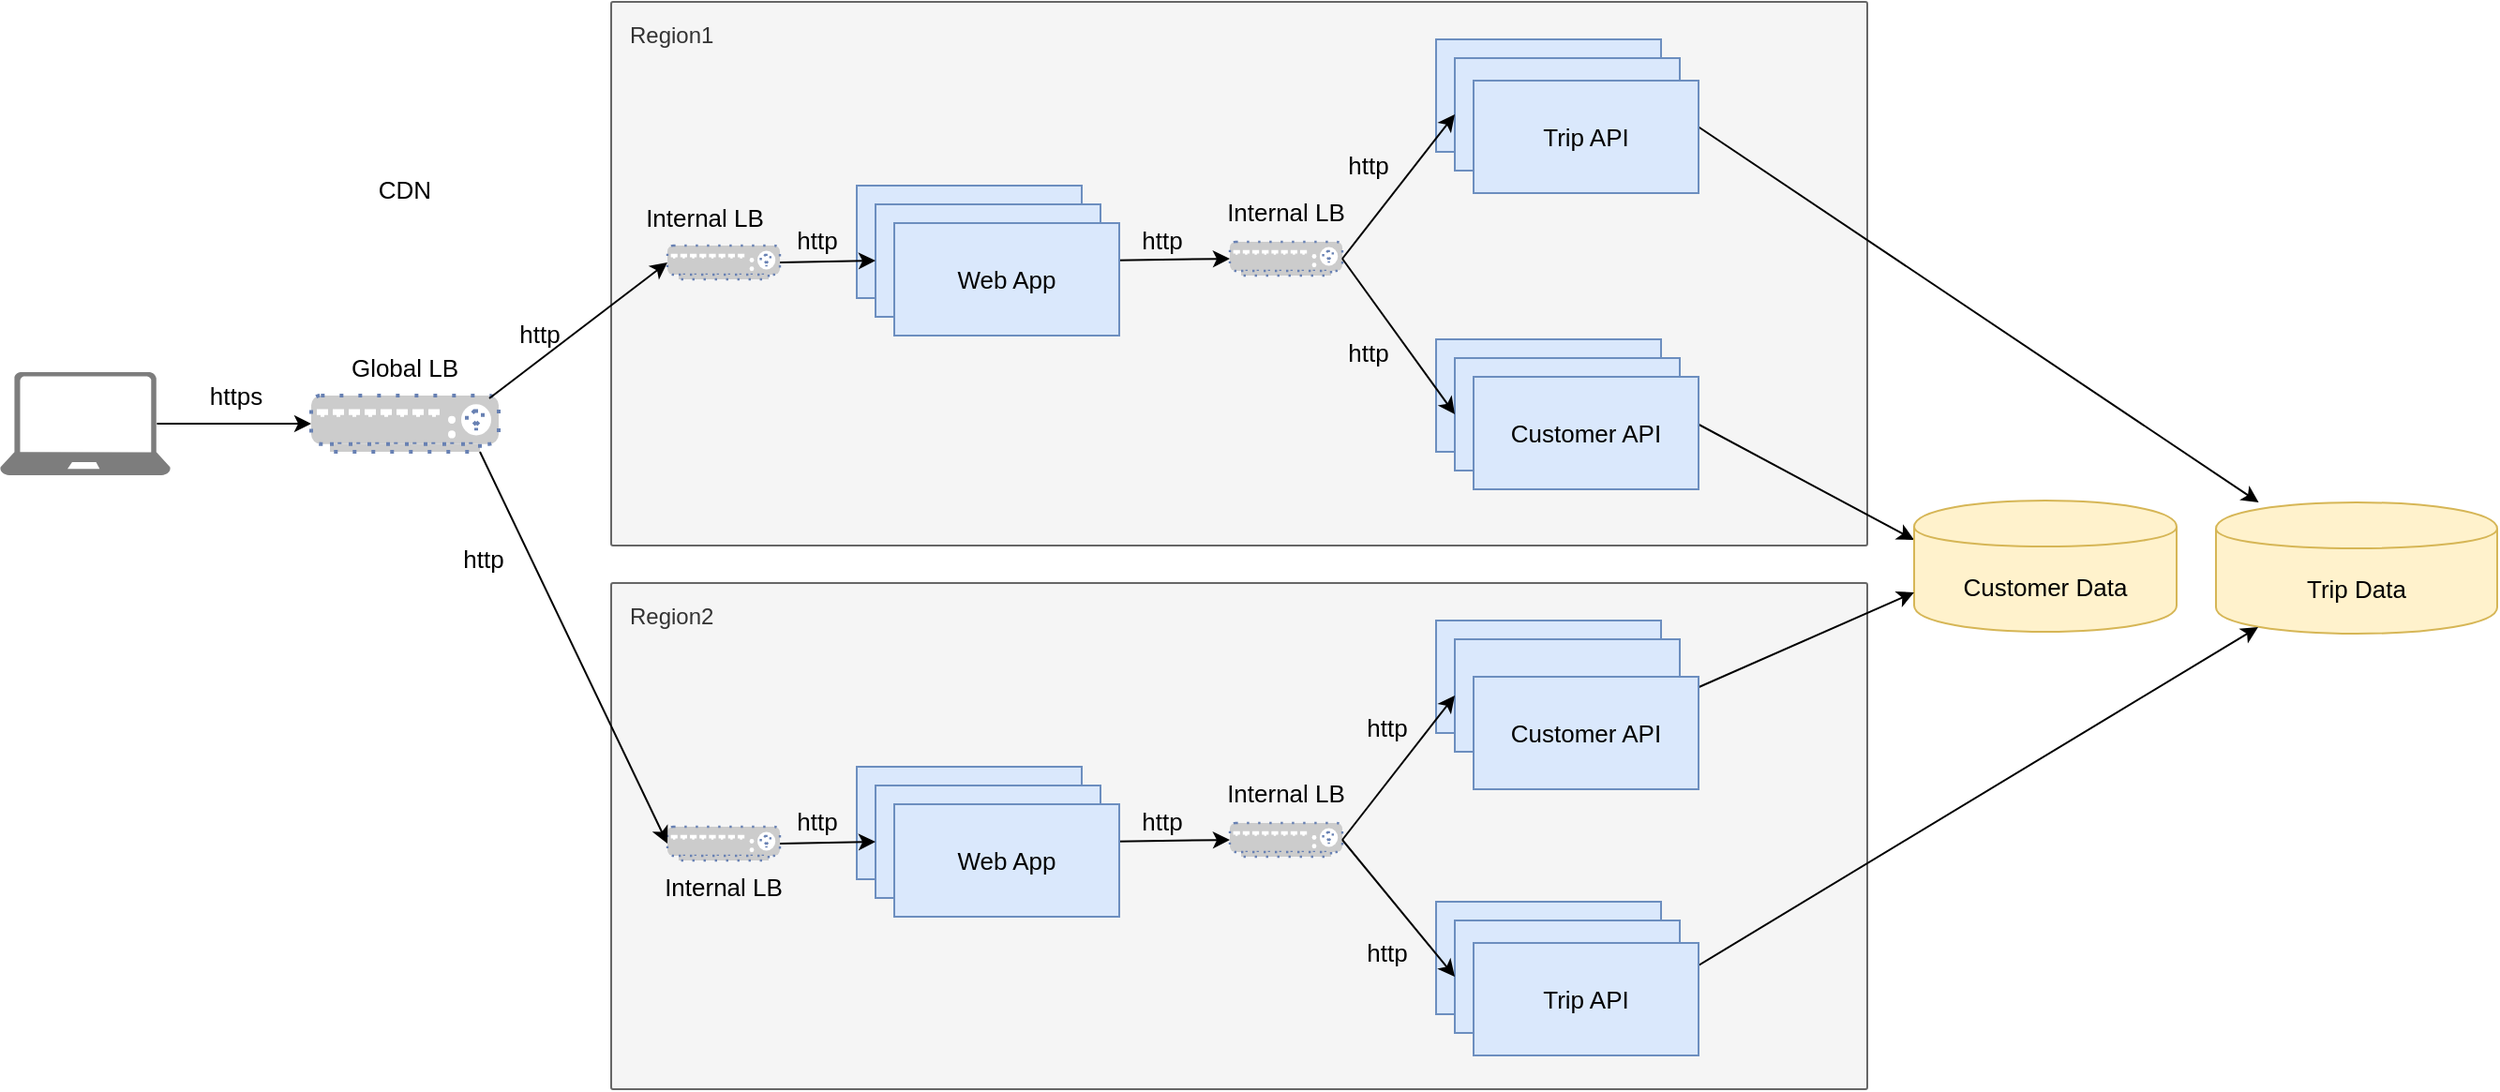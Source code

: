<mxfile pages="2" version="11.2.4" type="github"><diagram id="srGy0C1KCGIiali04cpO" name="Page-1"><mxGraphModel dx="1352" dy="783" grid="1" gridSize="10" guides="1" tooltips="1" connect="1" arrows="1" fold="1" page="1" pageScale="1" pageWidth="850" pageHeight="1100" math="0" shadow="0"><root><mxCell id="0"/><mxCell id="1" parent="0"/><mxCell id="KR7yI7wQcD8ZDwXVtU_Y-67" value="Trip Data" style="shape=cylinder;whiteSpace=wrap;html=1;boundedLbl=1;backgroundOutline=1;fontSize=13;fillColor=#fff2cc;strokeColor=#d6b656;" parent="1" vertex="1"><mxGeometry x="1216" y="317" width="150" height="70" as="geometry"/></mxCell><mxCell id="KR7yI7wQcD8ZDwXVtU_Y-27" style="edgeStyle=none;rounded=0;orthogonalLoop=1;jettySize=auto;html=1;exitX=0.92;exitY=0.5;exitDx=0;exitDy=0;exitPerimeter=0;entryX=0;entryY=0.5;entryDx=0;entryDy=0;entryPerimeter=0;fontSize=13;" parent="1" source="KR7yI7wQcD8ZDwXVtU_Y-8" target="KR7yI7wQcD8ZDwXVtU_Y-18" edge="1"><mxGeometry relative="1" as="geometry"/></mxCell><mxCell id="KR7yI7wQcD8ZDwXVtU_Y-8" value="" style="pointerEvents=1;shadow=0;dashed=0;html=1;strokeColor=none;labelPosition=center;verticalLabelPosition=bottom;verticalAlign=top;align=center;shape=mxgraph.azure.laptop;fillColor=#7D7D7D;" parent="1" vertex="1"><mxGeometry x="34" y="247.5" width="91" height="55" as="geometry"/></mxCell><mxCell id="KR7yI7wQcD8ZDwXVtU_Y-16" value="Region1" style="points=[[0,0,0],[0.25,0,0],[0.5,0,0],[0.75,0,0],[1,0,0],[1,0.25,0],[1,0.5,0],[1,0.75,0],[1,1,0],[0.75,1,0],[0.5,1,0],[0.25,1,0],[0,1,0],[0,0.75,0],[0,0.5,0],[0,0.25,0]];rounded=1;absoluteArcSize=1;arcSize=2;html=1;strokeColor=#666666;shadow=0;dashed=0;fontSize=12;fontColor=#333333;align=left;verticalAlign=top;spacing=10;spacingTop=-4;fillColor=#f5f5f5;dashPattern=1 4;" parent="1" vertex="1"><mxGeometry x="360" y="50" width="670" height="290" as="geometry"/></mxCell><mxCell id="KR7yI7wQcD8ZDwXVtU_Y-18" value="" style="fontColor=#0066CC;verticalAlign=top;verticalLabelPosition=bottom;labelPosition=center;align=center;html=1;outlineConnect=0;fillColor=#CCCCCC;strokeColor=#6881B3;gradientColor=none;gradientDirection=north;strokeWidth=2;shape=mxgraph.networks.load_balancer;dashed=1;dashPattern=1 4;" parent="1" vertex="1"><mxGeometry x="200" y="260" width="100" height="30" as="geometry"/></mxCell><mxCell id="KR7yI7wQcD8ZDwXVtU_Y-22" value="" style="shape=image;html=1;verticalAlign=top;verticalLabelPosition=bottom;labelBackgroundColor=#ffffff;imageAspect=0;aspect=fixed;image=https://cdn2.iconfinder.com/data/icons/whcompare-servers-web-hosting/50/cdn-128.png;dashed=1;dashPattern=1 4;fontSize=13;" parent="1" vertex="1"><mxGeometry x="220" y="160" width="60" height="60" as="geometry"/></mxCell><mxCell id="KR7yI7wQcD8ZDwXVtU_Y-23" value="CDN" style="text;html=1;strokeColor=none;fillColor=none;align=center;verticalAlign=middle;whiteSpace=wrap;rounded=0;dashed=1;dashPattern=1 4;fontSize=13;" parent="1" vertex="1"><mxGeometry x="230" y="140" width="40" height="20" as="geometry"/></mxCell><mxCell id="KR7yI7wQcD8ZDwXVtU_Y-24" value="Global LB" style="text;html=1;strokeColor=none;fillColor=none;align=center;verticalAlign=middle;whiteSpace=wrap;rounded=0;dashed=1;dashPattern=1 4;fontSize=13;" parent="1" vertex="1"><mxGeometry x="210" y="235" width="80" height="20" as="geometry"/></mxCell><mxCell id="KR7yI7wQcD8ZDwXVtU_Y-25" value="Web App" style="rounded=0;whiteSpace=wrap;html=1;fontSize=13;fillColor=#dae8fc;strokeColor=#6c8ebf;" parent="1" vertex="1"><mxGeometry x="491" y="148" width="120" height="60" as="geometry"/></mxCell><mxCell id="KR7yI7wQcD8ZDwXVtU_Y-30" value="https" style="text;html=1;strokeColor=none;fillColor=none;align=center;verticalAlign=middle;whiteSpace=wrap;rounded=0;dashed=1;dashPattern=1 4;fontSize=13;" parent="1" vertex="1"><mxGeometry x="140" y="250" width="40" height="20" as="geometry"/></mxCell><mxCell id="KR7yI7wQcD8ZDwXVtU_Y-48" style="edgeStyle=none;rounded=0;orthogonalLoop=1;jettySize=auto;html=1;exitX=1;exitY=0.5;exitDx=0;exitDy=0;entryX=0;entryY=0.5;entryDx=0;entryDy=0;entryPerimeter=0;fontSize=13;" parent="1" source="KR7yI7wQcD8ZDwXVtU_Y-32" target="KR7yI7wQcD8ZDwXVtU_Y-47" edge="1"><mxGeometry relative="1" as="geometry"/></mxCell><mxCell id="KR7yI7wQcD8ZDwXVtU_Y-32" value="Web App" style="rounded=0;whiteSpace=wrap;html=1;fontSize=13;fillColor=#dae8fc;strokeColor=#6c8ebf;" parent="1" vertex="1"><mxGeometry x="501" y="158" width="120" height="60" as="geometry"/></mxCell><mxCell id="KR7yI7wQcD8ZDwXVtU_Y-33" value="Web App" style="rounded=0;whiteSpace=wrap;html=1;fontSize=13;fillColor=#dae8fc;strokeColor=#6c8ebf;" parent="1" vertex="1"><mxGeometry x="511" y="168" width="120" height="60" as="geometry"/></mxCell><mxCell id="KR7yI7wQcD8ZDwXVtU_Y-34" style="edgeStyle=none;rounded=0;orthogonalLoop=1;jettySize=auto;html=1;exitX=0.95;exitY=0.05;exitDx=0;exitDy=0;exitPerimeter=0;fontSize=13;entryX=0;entryY=0.5;entryDx=0;entryDy=0;entryPerimeter=0;" parent="1" source="KR7yI7wQcD8ZDwXVtU_Y-18" target="KR7yI7wQcD8ZDwXVtU_Y-44" edge="1"><mxGeometry relative="1" as="geometry"><mxPoint x="320" y="190" as="targetPoint"/></mxGeometry></mxCell><mxCell id="KR7yI7wQcD8ZDwXVtU_Y-40" value="http" style="text;html=1;strokeColor=none;fillColor=none;align=center;verticalAlign=middle;whiteSpace=wrap;rounded=0;dashed=1;dashPattern=1 4;fontSize=13;" parent="1" vertex="1"><mxGeometry x="302" y="217" width="40" height="20" as="geometry"/></mxCell><mxCell id="KR7yI7wQcD8ZDwXVtU_Y-46" style="edgeStyle=none;rounded=0;orthogonalLoop=1;jettySize=auto;html=1;exitX=1;exitY=0.5;exitDx=0;exitDy=0;exitPerimeter=0;entryX=0;entryY=0.5;entryDx=0;entryDy=0;fontSize=13;" parent="1" source="KR7yI7wQcD8ZDwXVtU_Y-44" target="KR7yI7wQcD8ZDwXVtU_Y-32" edge="1"><mxGeometry relative="1" as="geometry"/></mxCell><mxCell id="KR7yI7wQcD8ZDwXVtU_Y-44" value="" style="fontColor=#0066CC;verticalAlign=top;verticalLabelPosition=bottom;labelPosition=center;align=center;html=1;outlineConnect=0;fillColor=#CCCCCC;strokeColor=#6881B3;gradientColor=none;gradientDirection=north;strokeWidth=2;shape=mxgraph.networks.load_balancer;dashed=1;dashPattern=1 4;" parent="1" vertex="1"><mxGeometry x="390" y="180" width="60" height="18" as="geometry"/></mxCell><mxCell id="KR7yI7wQcD8ZDwXVtU_Y-47" value="" style="fontColor=#0066CC;verticalAlign=top;verticalLabelPosition=bottom;labelPosition=center;align=center;html=1;outlineConnect=0;fillColor=#CCCCCC;strokeColor=#6881B3;gradientColor=none;gradientDirection=north;strokeWidth=2;shape=mxgraph.networks.load_balancer;dashed=1;dashPattern=1 4;" parent="1" vertex="1"><mxGeometry x="690" y="178" width="60" height="18" as="geometry"/></mxCell><mxCell id="KR7yI7wQcD8ZDwXVtU_Y-49" value="" style="rounded=0;whiteSpace=wrap;html=1;fontSize=13;fillColor=#dae8fc;strokeColor=#6c8ebf;" parent="1" vertex="1"><mxGeometry x="800" y="70" width="120" height="60" as="geometry"/></mxCell><mxCell id="KR7yI7wQcD8ZDwXVtU_Y-50" value="" style="rounded=0;whiteSpace=wrap;html=1;fontSize=13;fillColor=#dae8fc;strokeColor=#6c8ebf;" parent="1" vertex="1"><mxGeometry x="810" y="80" width="120" height="60" as="geometry"/></mxCell><mxCell id="KR7yI7wQcD8ZDwXVtU_Y-52" value="http" style="text;html=1;strokeColor=none;fillColor=none;align=center;verticalAlign=middle;whiteSpace=wrap;rounded=0;dashed=1;dashPattern=1 4;fontSize=13;" parent="1" vertex="1"><mxGeometry x="450" y="167" width="40" height="20" as="geometry"/></mxCell><mxCell id="KR7yI7wQcD8ZDwXVtU_Y-53" value="http" style="text;html=1;strokeColor=none;fillColor=none;align=center;verticalAlign=middle;whiteSpace=wrap;rounded=0;dashed=1;dashPattern=1 4;fontSize=13;" parent="1" vertex="1"><mxGeometry x="634" y="167" width="40" height="20" as="geometry"/></mxCell><mxCell id="KR7yI7wQcD8ZDwXVtU_Y-54" value="Internal LB" style="text;html=1;strokeColor=none;fillColor=none;align=center;verticalAlign=middle;whiteSpace=wrap;rounded=0;fontSize=13;" parent="1" vertex="1"><mxGeometry x="370" y="155" width="80" height="20" as="geometry"/></mxCell><mxCell id="KR7yI7wQcD8ZDwXVtU_Y-55" value="Internal LB" style="text;html=1;strokeColor=none;fillColor=none;align=center;verticalAlign=middle;whiteSpace=wrap;rounded=0;fontSize=13;" parent="1" vertex="1"><mxGeometry x="680" y="152" width="80" height="20" as="geometry"/></mxCell><mxCell id="KR7yI7wQcD8ZDwXVtU_Y-57" value="" style="rounded=0;whiteSpace=wrap;html=1;fontSize=13;fillColor=#dae8fc;strokeColor=#6c8ebf;" parent="1" vertex="1"><mxGeometry x="800" y="230" width="120" height="60" as="geometry"/></mxCell><mxCell id="KR7yI7wQcD8ZDwXVtU_Y-72" style="rounded=0;orthogonalLoop=1;jettySize=auto;elbow=vertical;html=1;exitX=1;exitY=0.5;exitDx=0;exitDy=0;entryX=0;entryY=0.3;entryDx=0;entryDy=0;fontSize=13;" parent="1" source="KR7yI7wQcD8ZDwXVtU_Y-58" target="KR7yI7wQcD8ZDwXVtU_Y-68" edge="1"><mxGeometry relative="1" as="geometry"/></mxCell><mxCell id="KR7yI7wQcD8ZDwXVtU_Y-58" value="" style="rounded=0;whiteSpace=wrap;html=1;fontSize=13;fillColor=#dae8fc;strokeColor=#6c8ebf;" parent="1" vertex="1"><mxGeometry x="810" y="240" width="120" height="60" as="geometry"/></mxCell><mxCell id="KR7yI7wQcD8ZDwXVtU_Y-59" value="Customer API" style="rounded=0;whiteSpace=wrap;html=1;fontSize=13;fillColor=#dae8fc;strokeColor=#6c8ebf;" parent="1" vertex="1"><mxGeometry x="820" y="250" width="120" height="60" as="geometry"/></mxCell><mxCell id="KR7yI7wQcD8ZDwXVtU_Y-61" value="http" style="text;html=1;strokeColor=none;fillColor=none;align=center;verticalAlign=middle;whiteSpace=wrap;rounded=0;dashed=1;dashPattern=1 4;fontSize=13;" parent="1" vertex="1"><mxGeometry x="744" y="127" width="40" height="20" as="geometry"/></mxCell><mxCell id="KR7yI7wQcD8ZDwXVtU_Y-62" value="http" style="text;html=1;strokeColor=none;fillColor=none;align=center;verticalAlign=middle;whiteSpace=wrap;rounded=0;dashed=1;dashPattern=1 4;fontSize=13;" parent="1" vertex="1"><mxGeometry x="744" y="227" width="40" height="20" as="geometry"/></mxCell><mxCell id="KR7yI7wQcD8ZDwXVtU_Y-56" style="edgeStyle=none;rounded=0;orthogonalLoop=1;jettySize=auto;html=1;exitX=1;exitY=0.5;exitDx=0;exitDy=0;exitPerimeter=0;entryX=0;entryY=0.5;entryDx=0;entryDy=0;fontSize=13;" parent="1" source="KR7yI7wQcD8ZDwXVtU_Y-47" target="KR7yI7wQcD8ZDwXVtU_Y-50" edge="1"><mxGeometry relative="1" as="geometry"/></mxCell><mxCell id="KR7yI7wQcD8ZDwXVtU_Y-60" style="edgeStyle=none;rounded=0;orthogonalLoop=1;jettySize=auto;html=1;exitX=1;exitY=0.5;exitDx=0;exitDy=0;exitPerimeter=0;entryX=0;entryY=0.5;entryDx=0;entryDy=0;fontSize=13;" parent="1" source="KR7yI7wQcD8ZDwXVtU_Y-47" target="KR7yI7wQcD8ZDwXVtU_Y-58" edge="1"><mxGeometry relative="1" as="geometry"/></mxCell><mxCell id="KR7yI7wQcD8ZDwXVtU_Y-66" style="rounded=0;orthogonalLoop=1;jettySize=auto;html=1;exitX=1;exitY=0.5;exitDx=0;exitDy=0;fontSize=13;elbow=vertical;" parent="1" source="KR7yI7wQcD8ZDwXVtU_Y-50" target="KR7yI7wQcD8ZDwXVtU_Y-67" edge="1"><mxGeometry relative="1" as="geometry"><mxPoint x="1310" y="112" as="targetPoint"/></mxGeometry></mxCell><mxCell id="KR7yI7wQcD8ZDwXVtU_Y-51" value="Trip API" style="rounded=0;whiteSpace=wrap;html=1;fontSize=13;fillColor=#dae8fc;strokeColor=#6c8ebf;" parent="1" vertex="1"><mxGeometry x="820" y="92" width="120" height="60" as="geometry"/></mxCell><mxCell id="KR7yI7wQcD8ZDwXVtU_Y-68" value="Customer Data" style="shape=cylinder;whiteSpace=wrap;html=1;boundedLbl=1;backgroundOutline=1;fontSize=13;fillColor=#fff2cc;strokeColor=#d6b656;" parent="1" vertex="1"><mxGeometry x="1055" y="316" width="140" height="70" as="geometry"/></mxCell><mxCell id="KR7yI7wQcD8ZDwXVtU_Y-75" value="Region2" style="points=[[0,0,0],[0.25,0,0],[0.5,0,0],[0.75,0,0],[1,0,0],[1,0.25,0],[1,0.5,0],[1,0.75,0],[1,1,0],[0.75,1,0],[0.5,1,0],[0.25,1,0],[0,1,0],[0,0.75,0],[0,0.5,0],[0,0.25,0]];rounded=1;absoluteArcSize=1;arcSize=2;html=1;strokeColor=#666666;shadow=0;dashed=0;fontSize=12;fontColor=#333333;align=left;verticalAlign=top;spacing=10;spacingTop=-4;fillColor=#f5f5f5;dashPattern=1 4;" parent="1" vertex="1"><mxGeometry x="360" y="360" width="670" height="270" as="geometry"/></mxCell><mxCell id="KR7yI7wQcD8ZDwXVtU_Y-76" value="Web App" style="rounded=0;whiteSpace=wrap;html=1;fontSize=13;fillColor=#dae8fc;strokeColor=#6c8ebf;" parent="1" vertex="1"><mxGeometry x="491" y="458" width="120" height="60" as="geometry"/></mxCell><mxCell id="KR7yI7wQcD8ZDwXVtU_Y-77" style="edgeStyle=none;rounded=0;orthogonalLoop=1;jettySize=auto;html=1;exitX=1;exitY=0.5;exitDx=0;exitDy=0;entryX=0;entryY=0.5;entryDx=0;entryDy=0;entryPerimeter=0;fontSize=13;" parent="1" source="KR7yI7wQcD8ZDwXVtU_Y-78" target="KR7yI7wQcD8ZDwXVtU_Y-82" edge="1"><mxGeometry relative="1" as="geometry"/></mxCell><mxCell id="KR7yI7wQcD8ZDwXVtU_Y-78" value="Web App" style="rounded=0;whiteSpace=wrap;html=1;fontSize=13;fillColor=#dae8fc;strokeColor=#6c8ebf;" parent="1" vertex="1"><mxGeometry x="501" y="468" width="120" height="60" as="geometry"/></mxCell><mxCell id="KR7yI7wQcD8ZDwXVtU_Y-79" value="Web App" style="rounded=0;whiteSpace=wrap;html=1;fontSize=13;fillColor=#dae8fc;strokeColor=#6c8ebf;" parent="1" vertex="1"><mxGeometry x="511" y="478" width="120" height="60" as="geometry"/></mxCell><mxCell id="KR7yI7wQcD8ZDwXVtU_Y-80" style="edgeStyle=none;rounded=0;orthogonalLoop=1;jettySize=auto;html=1;exitX=1;exitY=0.5;exitDx=0;exitDy=0;exitPerimeter=0;entryX=0;entryY=0.5;entryDx=0;entryDy=0;fontSize=13;" parent="1" source="KR7yI7wQcD8ZDwXVtU_Y-81" target="KR7yI7wQcD8ZDwXVtU_Y-78" edge="1"><mxGeometry relative="1" as="geometry"/></mxCell><mxCell id="KR7yI7wQcD8ZDwXVtU_Y-81" value="" style="fontColor=#0066CC;verticalAlign=top;verticalLabelPosition=bottom;labelPosition=center;align=center;html=1;outlineConnect=0;fillColor=#CCCCCC;strokeColor=#6881B3;gradientColor=none;gradientDirection=north;strokeWidth=2;shape=mxgraph.networks.load_balancer;dashed=1;dashPattern=1 4;" parent="1" vertex="1"><mxGeometry x="390" y="490" width="60" height="18" as="geometry"/></mxCell><mxCell id="KR7yI7wQcD8ZDwXVtU_Y-82" value="" style="fontColor=#0066CC;verticalAlign=top;verticalLabelPosition=bottom;labelPosition=center;align=center;html=1;outlineConnect=0;fillColor=#CCCCCC;strokeColor=#6881B3;gradientColor=none;gradientDirection=north;strokeWidth=2;shape=mxgraph.networks.load_balancer;dashed=1;dashPattern=1 4;" parent="1" vertex="1"><mxGeometry x="690" y="488" width="60" height="18" as="geometry"/></mxCell><mxCell id="KR7yI7wQcD8ZDwXVtU_Y-83" value="" style="rounded=0;whiteSpace=wrap;html=1;fontSize=13;fillColor=#dae8fc;strokeColor=#6c8ebf;" parent="1" vertex="1"><mxGeometry x="800" y="530" width="120" height="60" as="geometry"/></mxCell><mxCell id="KR7yI7wQcD8ZDwXVtU_Y-98" style="rounded=0;orthogonalLoop=1;jettySize=auto;elbow=vertical;html=1;exitX=1;exitY=0.5;exitDx=0;exitDy=0;entryX=0.15;entryY=0.95;entryDx=0;entryDy=0;fontSize=13;entryPerimeter=0;" parent="1" source="KR7yI7wQcD8ZDwXVtU_Y-84" target="KR7yI7wQcD8ZDwXVtU_Y-67" edge="1"><mxGeometry relative="1" as="geometry"/></mxCell><mxCell id="KR7yI7wQcD8ZDwXVtU_Y-84" value="" style="rounded=0;whiteSpace=wrap;html=1;fontSize=13;fillColor=#dae8fc;strokeColor=#6c8ebf;" parent="1" vertex="1"><mxGeometry x="810" y="540" width="120" height="60" as="geometry"/></mxCell><mxCell id="KR7yI7wQcD8ZDwXVtU_Y-85" value="http" style="text;html=1;strokeColor=none;fillColor=none;align=center;verticalAlign=middle;whiteSpace=wrap;rounded=0;dashed=1;dashPattern=1 4;fontSize=13;" parent="1" vertex="1"><mxGeometry x="450" y="477" width="40" height="20" as="geometry"/></mxCell><mxCell id="KR7yI7wQcD8ZDwXVtU_Y-86" value="http" style="text;html=1;strokeColor=none;fillColor=none;align=center;verticalAlign=middle;whiteSpace=wrap;rounded=0;dashed=1;dashPattern=1 4;fontSize=13;" parent="1" vertex="1"><mxGeometry x="634" y="477" width="40" height="20" as="geometry"/></mxCell><mxCell id="KR7yI7wQcD8ZDwXVtU_Y-87" value="Internal LB" style="text;html=1;strokeColor=none;fillColor=none;align=center;verticalAlign=middle;whiteSpace=wrap;rounded=0;fontSize=13;" parent="1" vertex="1"><mxGeometry x="380" y="512" width="80" height="20" as="geometry"/></mxCell><mxCell id="KR7yI7wQcD8ZDwXVtU_Y-88" value="Internal LB" style="text;html=1;strokeColor=none;fillColor=none;align=center;verticalAlign=middle;whiteSpace=wrap;rounded=0;fontSize=13;" parent="1" vertex="1"><mxGeometry x="680" y="462" width="80" height="20" as="geometry"/></mxCell><mxCell id="KR7yI7wQcD8ZDwXVtU_Y-89" value="" style="rounded=0;whiteSpace=wrap;html=1;fontSize=13;fillColor=#dae8fc;strokeColor=#6c8ebf;" parent="1" vertex="1"><mxGeometry x="800" y="380" width="120" height="60" as="geometry"/></mxCell><mxCell id="KR7yI7wQcD8ZDwXVtU_Y-90" style="rounded=0;orthogonalLoop=1;jettySize=auto;elbow=vertical;html=1;exitX=1;exitY=0.5;exitDx=0;exitDy=0;entryX=0;entryY=0.7;entryDx=0;entryDy=0;fontSize=13;" parent="1" source="KR7yI7wQcD8ZDwXVtU_Y-91" edge="1" target="KR7yI7wQcD8ZDwXVtU_Y-68"><mxGeometry relative="1" as="geometry"><mxPoint x="1060" y="420" as="targetPoint"/></mxGeometry></mxCell><mxCell id="KR7yI7wQcD8ZDwXVtU_Y-91" value="" style="rounded=0;whiteSpace=wrap;html=1;fontSize=13;fillColor=#dae8fc;strokeColor=#6c8ebf;" parent="1" vertex="1"><mxGeometry x="810" y="390" width="120" height="60" as="geometry"/></mxCell><mxCell id="KR7yI7wQcD8ZDwXVtU_Y-92" value="Customer API" style="rounded=0;whiteSpace=wrap;html=1;fontSize=13;fillColor=#dae8fc;strokeColor=#6c8ebf;" parent="1" vertex="1"><mxGeometry x="820" y="410" width="120" height="60" as="geometry"/></mxCell><mxCell id="KR7yI7wQcD8ZDwXVtU_Y-93" value="http" style="text;html=1;strokeColor=none;fillColor=none;align=center;verticalAlign=middle;whiteSpace=wrap;rounded=0;dashed=1;dashPattern=1 4;fontSize=13;" parent="1" vertex="1"><mxGeometry x="754" y="547" width="40" height="20" as="geometry"/></mxCell><mxCell id="KR7yI7wQcD8ZDwXVtU_Y-94" value="http" style="text;html=1;strokeColor=none;fillColor=none;align=center;verticalAlign=middle;whiteSpace=wrap;rounded=0;dashed=1;dashPattern=1 4;fontSize=13;" parent="1" vertex="1"><mxGeometry x="754" y="427" width="40" height="20" as="geometry"/></mxCell><mxCell id="KR7yI7wQcD8ZDwXVtU_Y-95" style="edgeStyle=none;rounded=0;orthogonalLoop=1;jettySize=auto;html=1;exitX=1;exitY=0.5;exitDx=0;exitDy=0;exitPerimeter=0;entryX=0;entryY=0.5;entryDx=0;entryDy=0;fontSize=13;" parent="1" source="KR7yI7wQcD8ZDwXVtU_Y-82" target="KR7yI7wQcD8ZDwXVtU_Y-84" edge="1"><mxGeometry relative="1" as="geometry"/></mxCell><mxCell id="KR7yI7wQcD8ZDwXVtU_Y-96" style="edgeStyle=none;rounded=0;orthogonalLoop=1;jettySize=auto;html=1;exitX=1;exitY=0.5;exitDx=0;exitDy=0;exitPerimeter=0;entryX=0;entryY=0.5;entryDx=0;entryDy=0;fontSize=13;" parent="1" source="KR7yI7wQcD8ZDwXVtU_Y-82" target="KR7yI7wQcD8ZDwXVtU_Y-91" edge="1"><mxGeometry relative="1" as="geometry"/></mxCell><mxCell id="KR7yI7wQcD8ZDwXVtU_Y-97" value="Trip API" style="rounded=0;whiteSpace=wrap;html=1;fontSize=13;fillColor=#dae8fc;strokeColor=#6c8ebf;" parent="1" vertex="1"><mxGeometry x="820" y="552" width="120" height="60" as="geometry"/></mxCell><mxCell id="KR7yI7wQcD8ZDwXVtU_Y-99" style="rounded=0;orthogonalLoop=1;jettySize=auto;elbow=vertical;html=1;exitX=0.9;exitY=1;exitDx=0;exitDy=0;exitPerimeter=0;entryX=0;entryY=0.5;entryDx=0;entryDy=0;entryPerimeter=0;fontSize=13;" parent="1" source="KR7yI7wQcD8ZDwXVtU_Y-18" target="KR7yI7wQcD8ZDwXVtU_Y-81" edge="1"><mxGeometry relative="1" as="geometry"/></mxCell><mxCell id="KR7yI7wQcD8ZDwXVtU_Y-100" value="http" style="text;html=1;strokeColor=none;fillColor=none;align=center;verticalAlign=middle;whiteSpace=wrap;rounded=0;dashed=1;dashPattern=1 4;fontSize=13;" parent="1" vertex="1"><mxGeometry x="272" y="337" width="40" height="20" as="geometry"/></mxCell></root></mxGraphModel></diagram><diagram id="KIAuB_K0wEiPjuBz1VgH" name="Page-2"><mxGraphModel dx="277" dy="653" grid="1" gridSize="10" guides="1" tooltips="1" connect="1" arrows="1" fold="1" page="1" pageScale="1" pageWidth="850" pageHeight="1100" math="0" shadow="0"><root><mxCell id="XXIEaziTCkxGmzIZSNWI-0"/><mxCell id="XXIEaziTCkxGmzIZSNWI-1" parent="XXIEaziTCkxGmzIZSNWI-0"/><mxCell id="-nlEErn3rjYigXdJKppZ-23" value="Region2" style="points=[[0,0,0],[0.25,0,0],[0.5,0,0],[0.75,0,0],[1,0,0],[1,0.25,0],[1,0.5,0],[1,0.75,0],[1,1,0],[0.75,1,0],[0.5,1,0],[0.25,1,0],[0,1,0],[0,0.75,0],[0,0.5,0],[0,0.25,0]];rounded=1;absoluteArcSize=1;arcSize=2;html=1;strokeColor=#666666;shadow=0;dashed=0;fontSize=12;fontColor=#333333;align=left;verticalAlign=top;spacing=10;spacingTop=-4;fillColor=#f5f5f5;" vertex="1" parent="XXIEaziTCkxGmzIZSNWI-1"><mxGeometry x="1260" y="520" width="970" height="348" as="geometry"/></mxCell><mxCell id="-nlEErn3rjYigXdJKppZ-24" value="" style="shape=cylinder;whiteSpace=wrap;html=1;boundedLbl=1;backgroundOutline=1;fontSize=13;rotation=90;fillColor=#ffe6cc;strokeColor=#d79b00;" vertex="1" parent="XXIEaziTCkxGmzIZSNWI-1"><mxGeometry x="1965" y="663" width="30" height="90" as="geometry"/></mxCell><mxCell id="-nlEErn3rjYigXdJKppZ-25" value="Trip Changes Handlers" style="rounded=0;whiteSpace=wrap;html=1;movable=1;resizable=1;rotatable=1;deletable=1;editable=1;connectable=1;fillColor=#dae8fc;strokeColor=#6c8ebf;" vertex="1" parent="XXIEaziTCkxGmzIZSNWI-1"><mxGeometry x="2070" y="668" width="120" height="60" as="geometry"/></mxCell><mxCell id="-nlEErn3rjYigXdJKppZ-26" value="Trip Changes Handlers" style="rounded=0;whiteSpace=wrap;html=1;movable=1;resizable=1;rotatable=1;deletable=1;editable=1;connectable=1;fillColor=#dae8fc;strokeColor=#6c8ebf;" vertex="1" parent="XXIEaziTCkxGmzIZSNWI-1"><mxGeometry x="2080" y="678" width="120" height="60" as="geometry"/></mxCell><mxCell id="-nlEErn3rjYigXdJKppZ-27" value="Trip Changes Handlers" style="rounded=0;whiteSpace=wrap;html=1;movable=1;resizable=1;rotatable=1;deletable=1;editable=1;connectable=1;fillColor=#dae8fc;strokeColor=#6c8ebf;" vertex="1" parent="XXIEaziTCkxGmzIZSNWI-1"><mxGeometry x="2090" y="689.5" width="120" height="60" as="geometry"/></mxCell><mxCell id="-nlEErn3rjYigXdJKppZ-28" value="" style="edgeStyle=none;rounded=0;orthogonalLoop=1;jettySize=auto;html=1;fontSize=13;" edge="1" parent="XXIEaziTCkxGmzIZSNWI-1" source="-nlEErn3rjYigXdJKppZ-24" target="-nlEErn3rjYigXdJKppZ-26"><mxGeometry relative="1" as="geometry"/></mxCell><mxCell id="-nlEErn3rjYigXdJKppZ-29" value="Change Queue" style="text;html=1;strokeColor=none;fillColor=none;align=center;verticalAlign=middle;whiteSpace=wrap;rounded=0;fontSize=13;" vertex="1" parent="XXIEaziTCkxGmzIZSNWI-1"><mxGeometry x="1910" y="668" width="130" height="20" as="geometry"/></mxCell><mxCell id="-nlEErn3rjYigXdJKppZ-30" value="Flight Providers" style="whiteSpace=wrap;html=1;fillColor=#dae8fc;strokeColor=#6c8ebf;" vertex="1" parent="XXIEaziTCkxGmzIZSNWI-1"><mxGeometry x="1625" y="668" width="120" height="60" as="geometry"/></mxCell><mxCell id="-nlEErn3rjYigXdJKppZ-31" style="edgeStyle=orthogonalEdgeStyle;rounded=0;orthogonalLoop=1;jettySize=auto;html=1;exitX=1;exitY=0.5;exitDx=0;exitDy=0;entryX=0.5;entryY=1;entryDx=0;entryDy=0;dashed=1;" edge="1" parent="XXIEaziTCkxGmzIZSNWI-1" source="-nlEErn3rjYigXdJKppZ-32" target="-nlEErn3rjYigXdJKppZ-24"><mxGeometry relative="1" as="geometry"/></mxCell><mxCell id="-nlEErn3rjYigXdJKppZ-32" value="Car Handlers" style="whiteSpace=wrap;html=1;fillColor=#dae8fc;strokeColor=#6c8ebf;" vertex="1" parent="XXIEaziTCkxGmzIZSNWI-1"><mxGeometry x="1635" y="678" width="120" height="60" as="geometry"/></mxCell><mxCell id="-nlEErn3rjYigXdJKppZ-33" value="Flight Providers" style="whiteSpace=wrap;html=1;fillColor=#dae8fc;strokeColor=#6c8ebf;" vertex="1" parent="XXIEaziTCkxGmzIZSNWI-1"><mxGeometry x="1550" y="769.5" width="120" height="60" as="geometry"/></mxCell><mxCell id="-nlEErn3rjYigXdJKppZ-34" value="" style="edgeStyle=none;rounded=0;orthogonalLoop=1;jettySize=auto;html=1;fontSize=13;dashed=1;" edge="1" parent="XXIEaziTCkxGmzIZSNWI-1" source="-nlEErn3rjYigXdJKppZ-35" target="-nlEErn3rjYigXdJKppZ-32"><mxGeometry relative="1" as="geometry"/></mxCell><mxCell id="-nlEErn3rjYigXdJKppZ-35" value="" style="shape=cylinder;whiteSpace=wrap;html=1;boundedLbl=1;backgroundOutline=1;rotation=89;fillColor=#ffe6cc;strokeColor=#d79b00;" vertex="1" parent="XXIEaziTCkxGmzIZSNWI-1"><mxGeometry x="1471" y="662" width="33" height="92" as="geometry"/></mxCell><mxCell id="-nlEErn3rjYigXdJKppZ-36" value="Flight Providers" style="whiteSpace=wrap;html=1;fillColor=#dae8fc;strokeColor=#6c8ebf;" vertex="1" parent="XXIEaziTCkxGmzIZSNWI-1"><mxGeometry x="1275" y="770.5" width="120" height="60" as="geometry"/></mxCell><mxCell id="-nlEErn3rjYigXdJKppZ-37" value="Car Rental Data Consummers" style="whiteSpace=wrap;html=1;fillColor=#dae8fc;strokeColor=#6c8ebf;" vertex="1" parent="XXIEaziTCkxGmzIZSNWI-1"><mxGeometry x="1275" y="663.5" width="120" height="60" as="geometry"/></mxCell><mxCell id="-nlEErn3rjYigXdJKppZ-38" value="Hotels Data Consummers" style="whiteSpace=wrap;html=1;fillColor=#dae8fc;strokeColor=#6c8ebf;" vertex="1" parent="XXIEaziTCkxGmzIZSNWI-1"><mxGeometry x="1275" y="558" width="120" height="60" as="geometry"/></mxCell><mxCell id="-nlEErn3rjYigXdJKppZ-39" value="Hotels Data Consummers" style="whiteSpace=wrap;html=1;fillColor=#dae8fc;strokeColor=#6c8ebf;" vertex="1" parent="XXIEaziTCkxGmzIZSNWI-1"><mxGeometry x="1285" y="568" width="120" height="60" as="geometry"/></mxCell><mxCell id="-nlEErn3rjYigXdJKppZ-40" style="edgeStyle=orthogonalEdgeStyle;rounded=0;orthogonalLoop=1;jettySize=auto;html=1;exitX=1;exitY=0.5;exitDx=0;exitDy=0;dashed=1;" edge="1" parent="XXIEaziTCkxGmzIZSNWI-1" source="-nlEErn3rjYigXdJKppZ-41" target="-nlEErn3rjYigXdJKppZ-55"><mxGeometry relative="1" as="geometry"/></mxCell><mxCell id="-nlEErn3rjYigXdJKppZ-41" value="Hotels Data Consummers" style="whiteSpace=wrap;html=1;fillColor=#dae8fc;strokeColor=#6c8ebf;" vertex="1" parent="XXIEaziTCkxGmzIZSNWI-1"><mxGeometry x="1295" y="578" width="120" height="60" as="geometry"/></mxCell><mxCell id="-nlEErn3rjYigXdJKppZ-42" value="" style="edgeStyle=none;rounded=0;orthogonalLoop=1;jettySize=auto;html=1;fontSize=13;dashed=1;" edge="1" parent="XXIEaziTCkxGmzIZSNWI-1" source="-nlEErn3rjYigXdJKppZ-43" target="-nlEErn3rjYigXdJKppZ-35"><mxGeometry relative="1" as="geometry"/></mxCell><mxCell id="-nlEErn3rjYigXdJKppZ-43" value="Car Rental Data Consummers" style="whiteSpace=wrap;html=1;fillColor=#dae8fc;strokeColor=#6c8ebf;" vertex="1" parent="XXIEaziTCkxGmzIZSNWI-1"><mxGeometry x="1285" y="673.5" width="120" height="60" as="geometry"/></mxCell><mxCell id="-nlEErn3rjYigXdJKppZ-44" value="Car Rental Data Consummers" style="whiteSpace=wrap;html=1;fillColor=#dae8fc;strokeColor=#6c8ebf;" vertex="1" parent="XXIEaziTCkxGmzIZSNWI-1"><mxGeometry x="1295" y="683.5" width="120" height="60" as="geometry"/></mxCell><mxCell id="-nlEErn3rjYigXdJKppZ-45" value="" style="edgeStyle=orthogonalEdgeStyle;rounded=0;orthogonalLoop=1;jettySize=auto;html=1;dashed=1;" edge="1" parent="XXIEaziTCkxGmzIZSNWI-1" source="-nlEErn3rjYigXdJKppZ-46" target="-nlEErn3rjYigXdJKppZ-52"><mxGeometry relative="1" as="geometry"/></mxCell><mxCell id="-nlEErn3rjYigXdJKppZ-46" value="Flight Providers" style="whiteSpace=wrap;html=1;fillColor=#dae8fc;strokeColor=#6c8ebf;" vertex="1" parent="XXIEaziTCkxGmzIZSNWI-1"><mxGeometry x="1285" y="780.5" width="120" height="60" as="geometry"/></mxCell><mxCell id="-nlEErn3rjYigXdJKppZ-47" value="Flight Providers" style="whiteSpace=wrap;html=1;fillColor=#dae8fc;strokeColor=#6c8ebf;" vertex="1" parent="XXIEaziTCkxGmzIZSNWI-1"><mxGeometry x="1295" y="790.5" width="120" height="60" as="geometry"/></mxCell><mxCell id="-nlEErn3rjYigXdJKppZ-48" style="edgeStyle=orthogonalEdgeStyle;rounded=0;orthogonalLoop=1;jettySize=auto;html=1;exitX=1;exitY=0.5;exitDx=0;exitDy=0;dashed=1;entryX=0.85;entryY=0.95;entryDx=0;entryDy=0;entryPerimeter=0;" edge="1" parent="XXIEaziTCkxGmzIZSNWI-1" source="-nlEErn3rjYigXdJKppZ-49" target="-nlEErn3rjYigXdJKppZ-24"><mxGeometry relative="1" as="geometry"><Array as="points"><mxPoint x="1900" y="810"/><mxPoint x="1900" y="719"/></Array><mxPoint x="1939" y="910" as="targetPoint"/></mxGeometry></mxCell><mxCell id="-nlEErn3rjYigXdJKppZ-49" value="Flight Providers" style="whiteSpace=wrap;html=1;fillColor=#dae8fc;strokeColor=#6c8ebf;" vertex="1" parent="XXIEaziTCkxGmzIZSNWI-1"><mxGeometry x="1560" y="779.5" width="120" height="60" as="geometry"/></mxCell><mxCell id="-nlEErn3rjYigXdJKppZ-50" style="edgeStyle=orthogonalEdgeStyle;rounded=0;orthogonalLoop=1;jettySize=auto;html=1;entryX=0.15;entryY=0.05;entryDx=0;entryDy=0;entryPerimeter=0;startArrow=classic;startFill=1;endArrow=none;endFill=0;exitX=0.15;exitY=0.95;exitDx=0;exitDy=0;exitPerimeter=0;" edge="1" parent="XXIEaziTCkxGmzIZSNWI-1" source="vjQj1NKLzPDhHvz3fE2W-48"><mxGeometry relative="1" as="geometry"><mxPoint x="1590" y="510" as="sourcePoint"/><mxPoint x="1590" y="769" as="targetPoint"/><Array as="points"><mxPoint x="1590" y="717"/></Array></mxGeometry></mxCell><mxCell id="-nlEErn3rjYigXdJKppZ-51" style="edgeStyle=orthogonalEdgeStyle;rounded=0;orthogonalLoop=1;jettySize=auto;html=1;exitX=0.5;exitY=0;exitDx=0;exitDy=0;dashed=1;" edge="1" parent="XXIEaziTCkxGmzIZSNWI-1" source="-nlEErn3rjYigXdJKppZ-52" target="-nlEErn3rjYigXdJKppZ-49"><mxGeometry relative="1" as="geometry"/></mxCell><mxCell id="-nlEErn3rjYigXdJKppZ-52" value="" style="shape=cylinder;whiteSpace=wrap;html=1;boundedLbl=1;backgroundOutline=1;rotation=89;fillColor=#ffe6cc;strokeColor=#d79b00;" vertex="1" parent="XXIEaziTCkxGmzIZSNWI-1"><mxGeometry x="1468" y="765.5" width="33" height="91" as="geometry"/></mxCell><mxCell id="-nlEErn3rjYigXdJKppZ-53" value="Car Handlers" style="whiteSpace=wrap;html=1;fillColor=#dae8fc;strokeColor=#6c8ebf;" vertex="1" parent="XXIEaziTCkxGmzIZSNWI-1"><mxGeometry x="1686" y="567" width="120" height="60" as="geometry"/></mxCell><mxCell id="-nlEErn3rjYigXdJKppZ-54" style="edgeStyle=orthogonalEdgeStyle;rounded=0;orthogonalLoop=1;jettySize=auto;html=1;exitX=0.5;exitY=0;exitDx=0;exitDy=0;dashed=1;" edge="1" parent="XXIEaziTCkxGmzIZSNWI-1" source="-nlEErn3rjYigXdJKppZ-55" target="-nlEErn3rjYigXdJKppZ-59"><mxGeometry relative="1" as="geometry"/></mxCell><mxCell id="-nlEErn3rjYigXdJKppZ-55" value="" style="shape=cylinder;whiteSpace=wrap;html=1;boundedLbl=1;backgroundOutline=1;rotation=89;fillColor=#ffe6cc;strokeColor=#d79b00;" vertex="1" parent="XXIEaziTCkxGmzIZSNWI-1"><mxGeometry x="1471" y="562" width="33" height="92" as="geometry"/></mxCell><mxCell id="-nlEErn3rjYigXdJKppZ-56" style="edgeStyle=orthogonalEdgeStyle;rounded=0;orthogonalLoop=1;jettySize=auto;html=1;exitX=0.5;exitY=1;exitDx=0;exitDy=0;entryX=0.5;entryY=0;entryDx=0;entryDy=0;endArrow=none;endFill=0;startArrow=classic;startFill=1;" edge="1" parent="XXIEaziTCkxGmzIZSNWI-1" source="vjQj1NKLzPDhHvz3fE2W-48"><mxGeometry relative="1" as="geometry"><mxPoint x="1658" y="667" as="targetPoint"/><mxPoint x="1658" y="515.897" as="sourcePoint"/></mxGeometry></mxCell><mxCell id="-nlEErn3rjYigXdJKppZ-57" style="edgeStyle=orthogonalEdgeStyle;rounded=0;orthogonalLoop=1;jettySize=auto;html=1;exitX=0.85;exitY=0.95;exitDx=0;exitDy=0;startArrow=classic;startFill=1;endArrow=none;endFill=0;exitPerimeter=0;" edge="1" parent="XXIEaziTCkxGmzIZSNWI-1" source="vjQj1NKLzPDhHvz3fE2W-48"><mxGeometry relative="1" as="geometry"><mxPoint x="1726" y="566" as="targetPoint"/><mxPoint x="1726.276" y="510.897" as="sourcePoint"/><Array as="points"><mxPoint x="1726" y="538"/><mxPoint x="1726" y="538"/></Array></mxGeometry></mxCell><mxCell id="-nlEErn3rjYigXdJKppZ-58" style="edgeStyle=orthogonalEdgeStyle;rounded=0;orthogonalLoop=1;jettySize=auto;html=1;exitX=1;exitY=0.5;exitDx=0;exitDy=0;entryX=0.15;entryY=0.95;entryDx=0;entryDy=0;entryPerimeter=0;dashed=1;" edge="1" parent="XXIEaziTCkxGmzIZSNWI-1" source="-nlEErn3rjYigXdJKppZ-59" target="-nlEErn3rjYigXdJKppZ-24"><mxGeometry relative="1" as="geometry"><Array as="points"><mxPoint x="1900" y="607"/><mxPoint x="1900" y="697"/></Array></mxGeometry></mxCell><mxCell id="-nlEErn3rjYigXdJKppZ-59" value="Hotels Handlers" style="whiteSpace=wrap;html=1;fillColor=#dae8fc;strokeColor=#6c8ebf;" vertex="1" parent="XXIEaziTCkxGmzIZSNWI-1"><mxGeometry x="1696" y="577" width="120" height="60" as="geometry"/></mxCell><mxCell id="vjQj1NKLzPDhHvz3fE2W-0" value="Region1" style="points=[[0,0,0],[0.25,0,0],[0.5,0,0],[0.75,0,0],[1,0,0],[1,0.25,0],[1,0.5,0],[1,0.75,0],[1,1,0],[0.75,1,0],[0.5,1,0],[0.25,1,0],[0,1,0],[0,0.75,0],[0,0.5,0],[0,0.25,0]];rounded=1;absoluteArcSize=1;arcSize=2;html=1;strokeColor=#666666;shadow=0;dashed=0;fontSize=12;fontColor=#333333;align=left;verticalAlign=top;spacing=10;spacingTop=-4;fillColor=#f5f5f5;" parent="XXIEaziTCkxGmzIZSNWI-1" vertex="1"><mxGeometry x="1260" y="80" width="970" height="330" as="geometry"/></mxCell><mxCell id="WqG4ml8LnHH4JUVWwtAk-0" value="Trip Data" style="shape=cylinder;whiteSpace=wrap;html=1;boundedLbl=1;backgroundOutline=1;fontSize=13;fillColor=#fff2cc;strokeColor=#d6b656;" parent="XXIEaziTCkxGmzIZSNWI-1" vertex="1"><mxGeometry x="2250" y="417" width="150" height="81" as="geometry"/></mxCell><mxCell id="WqG4ml8LnHH4JUVWwtAk-8" value="" style="shape=cylinder;whiteSpace=wrap;html=1;boundedLbl=1;backgroundOutline=1;fontSize=13;rotation=90;fillColor=#ffe6cc;strokeColor=#d79b00;" parent="XXIEaziTCkxGmzIZSNWI-1" vertex="1"><mxGeometry x="1965" y="215" width="30" height="90" as="geometry"/></mxCell><mxCell id="vjQj1NKLzPDhHvz3fE2W-1" value="Trip Changes Handlers" style="rounded=0;whiteSpace=wrap;html=1;movable=1;resizable=1;rotatable=1;deletable=1;editable=1;connectable=1;fillColor=#dae8fc;strokeColor=#6c8ebf;" parent="XXIEaziTCkxGmzIZSNWI-1" vertex="1"><mxGeometry x="2070" y="220" width="120" height="60" as="geometry"/></mxCell><mxCell id="vjQj1NKLzPDhHvz3fE2W-6" style="edgeStyle=none;rounded=0;orthogonalLoop=1;jettySize=auto;html=1;entryX=0;entryY=0.5;entryDx=0;entryDy=0;fontSize=13;" parent="XXIEaziTCkxGmzIZSNWI-1" source="vjQj1NKLzPDhHvz3fE2W-2" target="WqG4ml8LnHH4JUVWwtAk-0" edge="1"><mxGeometry relative="1" as="geometry"><mxPoint x="2440" y="180" as="sourcePoint"/></mxGeometry></mxCell><mxCell id="vjQj1NKLzPDhHvz3fE2W-2" value="Trip Changes Handlers" style="rounded=0;whiteSpace=wrap;html=1;movable=1;resizable=1;rotatable=1;deletable=1;editable=1;connectable=1;fillColor=#dae8fc;strokeColor=#6c8ebf;" parent="XXIEaziTCkxGmzIZSNWI-1" vertex="1"><mxGeometry x="2080" y="230" width="120" height="60" as="geometry"/></mxCell><mxCell id="vjQj1NKLzPDhHvz3fE2W-3" value="Trip Changes Handlers" style="rounded=0;whiteSpace=wrap;html=1;movable=1;resizable=1;rotatable=1;deletable=1;editable=1;connectable=1;fillColor=#dae8fc;strokeColor=#6c8ebf;" parent="XXIEaziTCkxGmzIZSNWI-1" vertex="1"><mxGeometry x="2090" y="241.5" width="120" height="60" as="geometry"/></mxCell><mxCell id="vjQj1NKLzPDhHvz3fE2W-4" value="" style="edgeStyle=none;rounded=0;orthogonalLoop=1;jettySize=auto;html=1;fontSize=13;" parent="XXIEaziTCkxGmzIZSNWI-1" source="WqG4ml8LnHH4JUVWwtAk-8" target="vjQj1NKLzPDhHvz3fE2W-2" edge="1"><mxGeometry relative="1" as="geometry"/></mxCell><mxCell id="vjQj1NKLzPDhHvz3fE2W-5" value="Change queue" style="text;html=1;strokeColor=none;fillColor=none;align=center;verticalAlign=middle;whiteSpace=wrap;rounded=0;fontSize=13;" parent="XXIEaziTCkxGmzIZSNWI-1" vertex="1"><mxGeometry x="1920" y="220" width="110" height="20" as="geometry"/></mxCell><mxCell id="vjQj1NKLzPDhHvz3fE2W-7" value="Flight Providers" style="whiteSpace=wrap;html=1;fillColor=#dae8fc;strokeColor=#6c8ebf;" parent="XXIEaziTCkxGmzIZSNWI-1" vertex="1"><mxGeometry x="1625" y="220" width="120" height="60" as="geometry"/></mxCell><mxCell id="-nlEErn3rjYigXdJKppZ-21" style="edgeStyle=orthogonalEdgeStyle;rounded=0;orthogonalLoop=1;jettySize=auto;html=1;exitX=1;exitY=0.5;exitDx=0;exitDy=0;entryX=0.5;entryY=1;entryDx=0;entryDy=0;dashed=1;" edge="1" parent="XXIEaziTCkxGmzIZSNWI-1" source="vjQj1NKLzPDhHvz3fE2W-8" target="WqG4ml8LnHH4JUVWwtAk-8"><mxGeometry relative="1" as="geometry"/></mxCell><mxCell id="vjQj1NKLzPDhHvz3fE2W-8" value="Car Handlers" style="whiteSpace=wrap;html=1;fillColor=#dae8fc;strokeColor=#6c8ebf;" parent="XXIEaziTCkxGmzIZSNWI-1" vertex="1"><mxGeometry x="1635" y="230" width="120" height="60" as="geometry"/></mxCell><mxCell id="vjQj1NKLzPDhHvz3fE2W-9" value="Flight Providers" style="whiteSpace=wrap;html=1;fillColor=#dae8fc;strokeColor=#6c8ebf;" parent="XXIEaziTCkxGmzIZSNWI-1" vertex="1"><mxGeometry x="1550" y="115.5" width="120" height="60" as="geometry"/></mxCell><mxCell id="vjQj1NKLzPDhHvz3fE2W-20" value="" style="edgeStyle=none;rounded=0;orthogonalLoop=1;jettySize=auto;html=1;fontSize=13;dashed=1;" parent="XXIEaziTCkxGmzIZSNWI-1" source="vjQj1NKLzPDhHvz3fE2W-10" target="vjQj1NKLzPDhHvz3fE2W-8" edge="1"><mxGeometry relative="1" as="geometry"/></mxCell><mxCell id="vjQj1NKLzPDhHvz3fE2W-10" value="" style="shape=cylinder;whiteSpace=wrap;html=1;boundedLbl=1;backgroundOutline=1;rotation=89;fillColor=#ffe6cc;strokeColor=#d79b00;" parent="XXIEaziTCkxGmzIZSNWI-1" vertex="1"><mxGeometry x="1471" y="214" width="33" height="92" as="geometry"/></mxCell><mxCell id="vjQj1NKLzPDhHvz3fE2W-11" value="Flight Providers" style="whiteSpace=wrap;html=1;fillColor=#dae8fc;strokeColor=#6c8ebf;" parent="XXIEaziTCkxGmzIZSNWI-1" vertex="1"><mxGeometry x="1275" y="116.5" width="120" height="60" as="geometry"/></mxCell><mxCell id="vjQj1NKLzPDhHvz3fE2W-12" value="Car Rental Data Consummers" style="whiteSpace=wrap;html=1;fillColor=#dae8fc;strokeColor=#6c8ebf;" parent="XXIEaziTCkxGmzIZSNWI-1" vertex="1"><mxGeometry x="1275" y="215.5" width="120" height="60" as="geometry"/></mxCell><mxCell id="vjQj1NKLzPDhHvz3fE2W-13" value="Hotels Data Consummers" style="whiteSpace=wrap;html=1;fillColor=#dae8fc;strokeColor=#6c8ebf;" parent="XXIEaziTCkxGmzIZSNWI-1" vertex="1"><mxGeometry x="1275" y="310" width="120" height="60" as="geometry"/></mxCell><mxCell id="vjQj1NKLzPDhHvz3fE2W-14" value="Hotels Data Consummers" style="whiteSpace=wrap;html=1;fillColor=#dae8fc;strokeColor=#6c8ebf;" parent="XXIEaziTCkxGmzIZSNWI-1" vertex="1"><mxGeometry x="1285" y="320" width="120" height="60" as="geometry"/></mxCell><mxCell id="-nlEErn3rjYigXdJKppZ-18" style="edgeStyle=orthogonalEdgeStyle;rounded=0;orthogonalLoop=1;jettySize=auto;html=1;exitX=1;exitY=0.5;exitDx=0;exitDy=0;dashed=1;" edge="1" parent="XXIEaziTCkxGmzIZSNWI-1" source="vjQj1NKLzPDhHvz3fE2W-15" target="-nlEErn3rjYigXdJKppZ-13"><mxGeometry relative="1" as="geometry"/></mxCell><mxCell id="vjQj1NKLzPDhHvz3fE2W-15" value="Hotels Data Consummers" style="whiteSpace=wrap;html=1;fillColor=#dae8fc;strokeColor=#6c8ebf;" parent="XXIEaziTCkxGmzIZSNWI-1" vertex="1"><mxGeometry x="1295" y="330" width="120" height="60" as="geometry"/></mxCell><mxCell id="vjQj1NKLzPDhHvz3fE2W-22" value="" style="edgeStyle=none;rounded=0;orthogonalLoop=1;jettySize=auto;html=1;fontSize=13;dashed=1;" parent="XXIEaziTCkxGmzIZSNWI-1" source="vjQj1NKLzPDhHvz3fE2W-16" target="vjQj1NKLzPDhHvz3fE2W-10" edge="1"><mxGeometry relative="1" as="geometry"/></mxCell><mxCell id="vjQj1NKLzPDhHvz3fE2W-16" value="Car Rental Data Consummers" style="whiteSpace=wrap;html=1;fillColor=#dae8fc;strokeColor=#6c8ebf;" parent="XXIEaziTCkxGmzIZSNWI-1" vertex="1"><mxGeometry x="1285" y="225.5" width="120" height="60" as="geometry"/></mxCell><mxCell id="vjQj1NKLzPDhHvz3fE2W-17" value="Car Rental Data Consummers" style="whiteSpace=wrap;html=1;fillColor=#dae8fc;strokeColor=#6c8ebf;" parent="XXIEaziTCkxGmzIZSNWI-1" vertex="1"><mxGeometry x="1295" y="235.5" width="120" height="60" as="geometry"/></mxCell><mxCell id="-nlEErn3rjYigXdJKppZ-7" value="" style="edgeStyle=orthogonalEdgeStyle;rounded=0;orthogonalLoop=1;jettySize=auto;html=1;dashed=1;" edge="1" parent="XXIEaziTCkxGmzIZSNWI-1" source="vjQj1NKLzPDhHvz3fE2W-18" target="-nlEErn3rjYigXdJKppZ-5"><mxGeometry relative="1" as="geometry"/></mxCell><mxCell id="vjQj1NKLzPDhHvz3fE2W-18" value="Flight Providers" style="whiteSpace=wrap;html=1;fillColor=#dae8fc;strokeColor=#6c8ebf;" parent="XXIEaziTCkxGmzIZSNWI-1" vertex="1"><mxGeometry x="1285" y="126.5" width="120" height="60" as="geometry"/></mxCell><mxCell id="vjQj1NKLzPDhHvz3fE2W-19" value="Flight Providers" style="whiteSpace=wrap;html=1;fillColor=#dae8fc;strokeColor=#6c8ebf;" parent="XXIEaziTCkxGmzIZSNWI-1" vertex="1"><mxGeometry x="1295" y="136.5" width="120" height="60" as="geometry"/></mxCell><mxCell id="-nlEErn3rjYigXdJKppZ-20" style="edgeStyle=orthogonalEdgeStyle;rounded=0;orthogonalLoop=1;jettySize=auto;html=1;exitX=1;exitY=0.5;exitDx=0;exitDy=0;entryX=0.15;entryY=0.95;entryDx=0;entryDy=0;entryPerimeter=0;dashed=1;" edge="1" parent="XXIEaziTCkxGmzIZSNWI-1" source="-nlEErn3rjYigXdJKppZ-3" target="WqG4ml8LnHH4JUVWwtAk-8"><mxGeometry relative="1" as="geometry"><Array as="points"><mxPoint x="1900" y="156"/><mxPoint x="1900" y="250"/></Array></mxGeometry></mxCell><mxCell id="-nlEErn3rjYigXdJKppZ-3" value="Flight Providers" style="whiteSpace=wrap;html=1;fillColor=#dae8fc;strokeColor=#6c8ebf;" vertex="1" parent="XXIEaziTCkxGmzIZSNWI-1"><mxGeometry x="1560" y="125.5" width="120" height="60" as="geometry"/></mxCell><mxCell id="-nlEErn3rjYigXdJKppZ-9" style="edgeStyle=orthogonalEdgeStyle;rounded=0;orthogonalLoop=1;jettySize=auto;html=1;exitX=0.25;exitY=1;exitDx=0;exitDy=0;entryX=0.15;entryY=0.05;entryDx=0;entryDy=0;entryPerimeter=0;" edge="1" parent="XXIEaziTCkxGmzIZSNWI-1" source="-nlEErn3rjYigXdJKppZ-3" target="vjQj1NKLzPDhHvz3fE2W-48"><mxGeometry relative="1" as="geometry"><mxPoint x="1670" y="196" as="sourcePoint"/><mxPoint x="1580" y="450" as="targetPoint"/></mxGeometry></mxCell><mxCell id="-nlEErn3rjYigXdJKppZ-6" style="edgeStyle=orthogonalEdgeStyle;rounded=0;orthogonalLoop=1;jettySize=auto;html=1;exitX=0.5;exitY=0;exitDx=0;exitDy=0;dashed=1;" edge="1" parent="XXIEaziTCkxGmzIZSNWI-1" source="-nlEErn3rjYigXdJKppZ-5" target="-nlEErn3rjYigXdJKppZ-3"><mxGeometry relative="1" as="geometry"/></mxCell><mxCell id="-nlEErn3rjYigXdJKppZ-5" value="" style="shape=cylinder;whiteSpace=wrap;html=1;boundedLbl=1;backgroundOutline=1;rotation=89;fillColor=#ffe6cc;strokeColor=#d79b00;" vertex="1" parent="XXIEaziTCkxGmzIZSNWI-1"><mxGeometry x="1468" y="111.5" width="33" height="91" as="geometry"/></mxCell><mxCell id="-nlEErn3rjYigXdJKppZ-11" value="" style="group" vertex="1" connectable="0" parent="XXIEaziTCkxGmzIZSNWI-1"><mxGeometry x="1561" y="431" width="204" height="75" as="geometry"/></mxCell><mxCell id="vjQj1NKLzPDhHvz3fE2W-48" value="" style="shape=cylinder;whiteSpace=wrap;html=1;boundedLbl=1;backgroundOutline=1;fillColor=#fff2cc;fontSize=13;strokeColor=#d6b656;" parent="-nlEErn3rjYigXdJKppZ-11" vertex="1"><mxGeometry width="194.286" height="75" as="geometry"/></mxCell><mxCell id="-nlEErn3rjYigXdJKppZ-0" value="Flights" style="shape=cylinder;whiteSpace=wrap;html=1;boundedLbl=1;backgroundOutline=1;fontSize=13;fillColor=#F0E3C0;strokeColor=#d6b656;" vertex="1" parent="-nlEErn3rjYigXdJKppZ-11"><mxGeometry x="7.846" y="27.188" width="54.923" height="41.25" as="geometry"/></mxCell><mxCell id="-nlEErn3rjYigXdJKppZ-1" value="Cars" style="shape=cylinder;whiteSpace=wrap;html=1;boundedLbl=1;backgroundOutline=1;fontSize=13;fillColor=#F0E3C0;strokeColor=#d6b656;" vertex="1" parent="-nlEErn3rjYigXdJKppZ-11"><mxGeometry x="70.615" y="29.062" width="54.923" height="41.25" as="geometry"/></mxCell><mxCell id="-nlEErn3rjYigXdJKppZ-2" value="Hotels" style="shape=cylinder;whiteSpace=wrap;html=1;boundedLbl=1;backgroundOutline=1;fontSize=13;fillColor=#F0E3C0;strokeColor=#d6b656;" vertex="1" parent="-nlEErn3rjYigXdJKppZ-11"><mxGeometry x="133.385" y="27.188" width="54.923" height="41.25" as="geometry"/></mxCell><mxCell id="-nlEErn3rjYigXdJKppZ-12" value="Car Handlers" style="whiteSpace=wrap;html=1;fillColor=#dae8fc;strokeColor=#6c8ebf;" vertex="1" parent="XXIEaziTCkxGmzIZSNWI-1"><mxGeometry x="1686" y="319" width="120" height="60" as="geometry"/></mxCell><mxCell id="-nlEErn3rjYigXdJKppZ-17" style="edgeStyle=orthogonalEdgeStyle;rounded=0;orthogonalLoop=1;jettySize=auto;html=1;exitX=0.5;exitY=0;exitDx=0;exitDy=0;dashed=1;" edge="1" parent="XXIEaziTCkxGmzIZSNWI-1" source="-nlEErn3rjYigXdJKppZ-13" target="-nlEErn3rjYigXdJKppZ-14"><mxGeometry relative="1" as="geometry"/></mxCell><mxCell id="-nlEErn3rjYigXdJKppZ-13" value="" style="shape=cylinder;whiteSpace=wrap;html=1;boundedLbl=1;backgroundOutline=1;rotation=89;fillColor=#ffe6cc;strokeColor=#d79b00;" vertex="1" parent="XXIEaziTCkxGmzIZSNWI-1"><mxGeometry x="1471" y="314" width="33" height="92" as="geometry"/></mxCell><mxCell id="-nlEErn3rjYigXdJKppZ-8" style="edgeStyle=orthogonalEdgeStyle;rounded=0;orthogonalLoop=1;jettySize=auto;html=1;exitX=0.192;exitY=0.983;exitDx=0;exitDy=0;exitPerimeter=0;entryX=0.5;entryY=0;entryDx=0;entryDy=0;" edge="1" parent="XXIEaziTCkxGmzIZSNWI-1" source="vjQj1NKLzPDhHvz3fE2W-8" target="vjQj1NKLzPDhHvz3fE2W-48"><mxGeometry relative="1" as="geometry"/></mxCell><mxCell id="-nlEErn3rjYigXdJKppZ-19" style="edgeStyle=orthogonalEdgeStyle;rounded=0;orthogonalLoop=1;jettySize=auto;html=1;exitX=0.25;exitY=1;exitDx=0;exitDy=0;entryX=0.85;entryY=0.05;entryDx=0;entryDy=0;entryPerimeter=0;" edge="1" parent="XXIEaziTCkxGmzIZSNWI-1" source="-nlEErn3rjYigXdJKppZ-14" target="vjQj1NKLzPDhHvz3fE2W-48"><mxGeometry relative="1" as="geometry"/></mxCell><mxCell id="-nlEErn3rjYigXdJKppZ-22" style="edgeStyle=orthogonalEdgeStyle;rounded=0;orthogonalLoop=1;jettySize=auto;html=1;exitX=1;exitY=0.5;exitDx=0;exitDy=0;entryX=0.85;entryY=0.95;entryDx=0;entryDy=0;entryPerimeter=0;dashed=1;" edge="1" parent="XXIEaziTCkxGmzIZSNWI-1" source="-nlEErn3rjYigXdJKppZ-14" target="WqG4ml8LnHH4JUVWwtAk-8"><mxGeometry relative="1" as="geometry"><Array as="points"><mxPoint x="1900" y="359"/><mxPoint x="1900" y="271"/></Array></mxGeometry></mxCell><mxCell id="-nlEErn3rjYigXdJKppZ-14" value="Hotels Handlers" style="whiteSpace=wrap;html=1;fillColor=#dae8fc;strokeColor=#6c8ebf;" vertex="1" parent="XXIEaziTCkxGmzIZSNWI-1"><mxGeometry x="1696" y="329" width="120" height="60" as="geometry"/></mxCell><mxCell id="-nlEErn3rjYigXdJKppZ-61" style="edgeStyle=none;rounded=0;orthogonalLoop=1;jettySize=auto;html=1;entryX=0;entryY=0.5;entryDx=0;entryDy=0;fontSize=13;exitX=0.5;exitY=0;exitDx=0;exitDy=0;" edge="1" parent="XXIEaziTCkxGmzIZSNWI-1" source="-nlEErn3rjYigXdJKppZ-26"><mxGeometry relative="1" as="geometry"><mxPoint x="2155.789" y="290" as="sourcePoint"/><mxPoint x="2250" y="469" as="targetPoint"/></mxGeometry></mxCell><mxCell id="-nlEErn3rjYigXdJKppZ-83" value="" style="whiteSpace=wrap;html=1;fillColor=#e1d5e7;strokeColor=#9673a6;movable=1;resizable=1;rotatable=1;deletable=1;editable=1;connectable=1;" vertex="1" parent="XXIEaziTCkxGmzIZSNWI-1"><mxGeometry x="1020.5" y="417" width="120" height="60" as="geometry"/></mxCell><mxCell id="-nlEErn3rjYigXdJKppZ-84" value="Flight Providers" style="whiteSpace=wrap;html=1;fillColor=#e1d5e7;strokeColor=#9673a6;movable=1;resizable=1;rotatable=1;deletable=1;editable=1;connectable=1;" vertex="1" parent="XXIEaziTCkxGmzIZSNWI-1"><mxGeometry x="1020.5" y="314" width="120" height="60" as="geometry"/></mxCell><mxCell id="-nlEErn3rjYigXdJKppZ-85" value="" style="whiteSpace=wrap;html=1;fillColor=#e1d5e7;strokeColor=#9673a6;movable=1;resizable=1;rotatable=1;deletable=1;editable=1;connectable=1;" vertex="1" parent="XXIEaziTCkxGmzIZSNWI-1"><mxGeometry x="1021.5" y="526" width="120" height="60" as="geometry"/></mxCell><mxCell id="-nlEErn3rjYigXdJKppZ-86" value="Flight Providers" style="whiteSpace=wrap;html=1;fillColor=#e1d5e7;strokeColor=#9673a6;movable=1;resizable=1;rotatable=1;deletable=1;editable=1;connectable=1;" vertex="1" parent="XXIEaziTCkxGmzIZSNWI-1"><mxGeometry x="1030.5" y="324" width="120" height="60" as="geometry"/></mxCell><mxCell id="-nlEErn3rjYigXdJKppZ-87" value="Hotels Data Providers" style="whiteSpace=wrap;html=1;fillColor=#e1d5e7;strokeColor=#9673a6;movable=1;resizable=1;rotatable=1;deletable=1;editable=1;connectable=1;" vertex="1" parent="XXIEaziTCkxGmzIZSNWI-1"><mxGeometry x="1040.5" y="334" width="120" height="60" as="geometry"/></mxCell><mxCell id="-nlEErn3rjYigXdJKppZ-88" value="" style="whiteSpace=wrap;html=1;fillColor=#e1d5e7;strokeColor=#9673a6;movable=1;resizable=1;rotatable=1;deletable=1;editable=1;connectable=1;" vertex="1" parent="XXIEaziTCkxGmzIZSNWI-1"><mxGeometry x="1030.5" y="427" width="120" height="60" as="geometry"/></mxCell><mxCell id="-nlEErn3rjYigXdJKppZ-89" value="Car Rental Data Providers" style="whiteSpace=wrap;html=1;fillColor=#e1d5e7;strokeColor=#9673a6;movable=1;resizable=1;rotatable=1;deletable=1;editable=1;connectable=1;" vertex="1" parent="XXIEaziTCkxGmzIZSNWI-1"><mxGeometry x="1040.5" y="437" width="120" height="60" as="geometry"/></mxCell><mxCell id="-nlEErn3rjYigXdJKppZ-90" value="" style="whiteSpace=wrap;html=1;fillColor=#e1d5e7;strokeColor=#9673a6;movable=1;resizable=1;rotatable=1;deletable=1;editable=1;connectable=1;" vertex="1" parent="XXIEaziTCkxGmzIZSNWI-1"><mxGeometry x="1031.5" y="536" width="120" height="60" as="geometry"/></mxCell><mxCell id="-nlEErn3rjYigXdJKppZ-91" value="Flight Data Providers" style="whiteSpace=wrap;html=1;fillColor=#e1d5e7;strokeColor=#9673a6;movable=1;resizable=1;rotatable=1;deletable=1;editable=1;connectable=1;" vertex="1" parent="XXIEaziTCkxGmzIZSNWI-1"><mxGeometry x="1041.5" y="546" width="120" height="60" as="geometry"/></mxCell><mxCell id="r1QIUBh4nAaqM5C4zG3p-1" value="" style="shape=flexArrow;endArrow=classic;startArrow=classic;html=1;" edge="1" parent="XXIEaziTCkxGmzIZSNWI-1"><mxGeometry width="50" height="50" relative="1" as="geometry"><mxPoint x="1180" y="363.5" as="sourcePoint"/><mxPoint x="1245" y="363.5" as="targetPoint"/></mxGeometry></mxCell><mxCell id="r1QIUBh4nAaqM5C4zG3p-2" value="" style="shape=flexArrow;endArrow=classic;startArrow=classic;html=1;" edge="1" parent="XXIEaziTCkxGmzIZSNWI-1"><mxGeometry width="50" height="50" relative="1" as="geometry"><mxPoint x="1180" y="466.5" as="sourcePoint"/><mxPoint x="1245" y="466.5" as="targetPoint"/></mxGeometry></mxCell><mxCell id="r1QIUBh4nAaqM5C4zG3p-3" value="" style="shape=flexArrow;endArrow=classic;startArrow=classic;html=1;" edge="1" parent="XXIEaziTCkxGmzIZSNWI-1"><mxGeometry width="50" height="50" relative="1" as="geometry"><mxPoint x="1180" y="576.5" as="sourcePoint"/><mxPoint x="1245" y="576.5" as="targetPoint"/></mxGeometry></mxCell><mxCell id="r1QIUBh4nAaqM5C4zG3p-4" value="Flight Topic" style="text;html=1;strokeColor=none;fillColor=none;align=center;verticalAlign=middle;whiteSpace=wrap;rounded=0;fontSize=13;" vertex="1" parent="XXIEaziTCkxGmzIZSNWI-1"><mxGeometry x="1429.5" y="111.5" width="110" height="20" as="geometry"/></mxCell><mxCell id="r1QIUBh4nAaqM5C4zG3p-5" value="Car Topic" style="text;html=1;strokeColor=none;fillColor=none;align=center;verticalAlign=middle;whiteSpace=wrap;rounded=0;fontSize=13;" vertex="1" parent="XXIEaziTCkxGmzIZSNWI-1"><mxGeometry x="1429.5" y="221.5" width="110" height="20" as="geometry"/></mxCell><mxCell id="r1QIUBh4nAaqM5C4zG3p-6" value="Hotel Topic" style="text;html=1;strokeColor=none;fillColor=none;align=center;verticalAlign=middle;whiteSpace=wrap;rounded=0;fontSize=13;" vertex="1" parent="XXIEaziTCkxGmzIZSNWI-1"><mxGeometry x="1429.5" y="321.5" width="110" height="20" as="geometry"/></mxCell><mxCell id="r1QIUBh4nAaqM5C4zG3p-7" value="Hotel Topic" style="text;html=1;strokeColor=none;fillColor=none;align=center;verticalAlign=middle;whiteSpace=wrap;rounded=0;fontSize=13;" vertex="1" parent="XXIEaziTCkxGmzIZSNWI-1"><mxGeometry x="1439.5" y="571.5" width="110" height="20" as="geometry"/></mxCell><mxCell id="r1QIUBh4nAaqM5C4zG3p-8" value="&lt;div&gt;Car Topic&lt;/div&gt;" style="text;html=1;strokeColor=none;fillColor=none;align=center;verticalAlign=middle;whiteSpace=wrap;rounded=0;fontSize=13;" vertex="1" parent="XXIEaziTCkxGmzIZSNWI-1"><mxGeometry x="1439.5" y="671.5" width="110" height="20" as="geometry"/></mxCell><mxCell id="r1QIUBh4nAaqM5C4zG3p-9" value="&lt;div&gt;Flight Topic&lt;/div&gt;" style="text;html=1;strokeColor=none;fillColor=none;align=center;verticalAlign=middle;whiteSpace=wrap;rounded=0;fontSize=13;" vertex="1" parent="XXIEaziTCkxGmzIZSNWI-1"><mxGeometry x="1439.5" y="771.5" width="110" height="20" as="geometry"/></mxCell></root></mxGraphModel></diagram></mxfile>